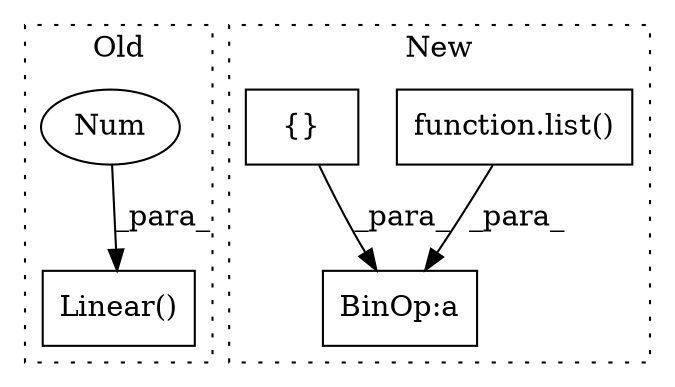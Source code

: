 digraph G {
subgraph cluster0 {
1 [label="Linear()" a="75" s="3844,3862" l="10,1" shape="box"];
5 [label="Num" a="76" s="3854" l="3" shape="ellipse"];
label = "Old";
style="dotted";
}
subgraph cluster1 {
2 [label="function.list()" a="75" s="4522,4539" l="5,1" shape="box"];
3 [label="BinOp:a" a="82" s="4540" l="3" shape="box"];
4 [label="{}" a="59" s="4543,4577" l="1,0" shape="box"];
label = "New";
style="dotted";
}
2 -> 3 [label="_para_"];
4 -> 3 [label="_para_"];
5 -> 1 [label="_para_"];
}